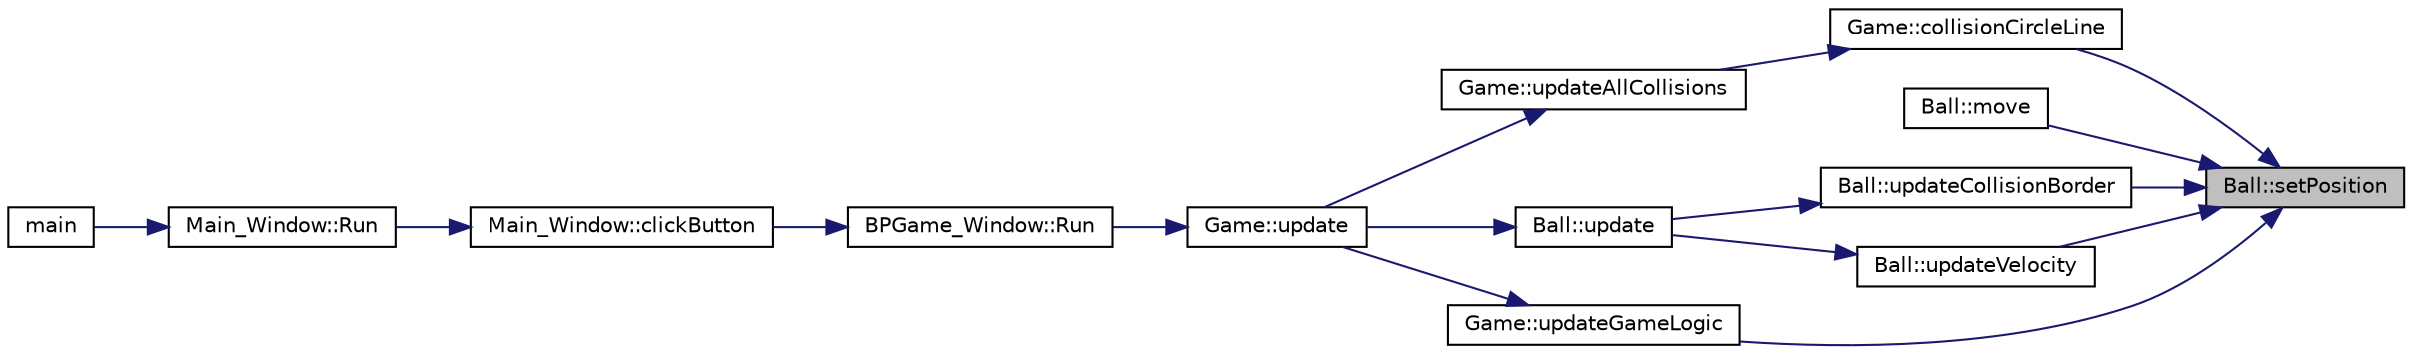 digraph "Ball::setPosition"
{
 // LATEX_PDF_SIZE
  edge [fontname="Helvetica",fontsize="10",labelfontname="Helvetica",labelfontsize="10"];
  node [fontname="Helvetica",fontsize="10",shape=record];
  rankdir="RL";
  Node1 [label="Ball::setPosition",height=0.2,width=0.4,color="black", fillcolor="grey75", style="filled", fontcolor="black",tooltip="Setter para la posicion de la bola."];
  Node1 -> Node2 [dir="back",color="midnightblue",fontsize="10",style="solid",fontname="Helvetica"];
  Node2 [label="Game::collisionCircleLine",height=0.2,width=0.4,color="black", fillcolor="white", style="filled",URL="$classGame.html#a6604f898b113561f70c69b98a631bc81",tooltip="Funcion encargaca de detectar colision entre bola y linea."];
  Node2 -> Node3 [dir="back",color="midnightblue",fontsize="10",style="solid",fontname="Helvetica"];
  Node3 [label="Game::updateAllCollisions",height=0.2,width=0.4,color="black", fillcolor="white", style="filled",URL="$classGame.html#a9ccdc116d2cf1027eef23cedc86bfbfc",tooltip="Actaulizador de todas las colisiones posibles."];
  Node3 -> Node4 [dir="back",color="midnightblue",fontsize="10",style="solid",fontname="Helvetica"];
  Node4 [label="Game::update",height=0.2,width=0.4,color="black", fillcolor="white", style="filled",URL="$classGame.html#a79df6376b332d63c9eca0dcee30305c3",tooltip=" "];
  Node4 -> Node5 [dir="back",color="midnightblue",fontsize="10",style="solid",fontname="Helvetica"];
  Node5 [label="BPGame_Window::Run",height=0.2,width=0.4,color="black", fillcolor="white", style="filled",URL="$classBPGame__Window.html#af16ea50673729421b824d00b57769c7b",tooltip="Run the window for the BP Game."];
  Node5 -> Node6 [dir="back",color="midnightblue",fontsize="10",style="solid",fontname="Helvetica"];
  Node6 [label="Main_Window::clickButton",height=0.2,width=0.4,color="black", fillcolor="white", style="filled",URL="$classMain__Window.html#a502bce91d1c3e08d193eb817c9b79f00",tooltip="It is called if the mouse is left clicked, and changes the window if the click was over a button."];
  Node6 -> Node7 [dir="back",color="midnightblue",fontsize="10",style="solid",fontname="Helvetica"];
  Node7 [label="Main_Window::Run",height=0.2,width=0.4,color="black", fillcolor="white", style="filled",URL="$classMain__Window.html#ae90070ea093f89d1f207b686e6e569a3",tooltip="Initializes the menu window."];
  Node7 -> Node8 [dir="back",color="midnightblue",fontsize="10",style="solid",fontname="Helvetica"];
  Node8 [label="main",height=0.2,width=0.4,color="black", fillcolor="white", style="filled",URL="$main_8cpp.html#ae66f6b31b5ad750f1fe042a706a4e3d4",tooltip=" "];
  Node1 -> Node9 [dir="back",color="midnightblue",fontsize="10",style="solid",fontname="Helvetica"];
  Node9 [label="Ball::move",height=0.2,width=0.4,color="black", fillcolor="white", style="filled",URL="$classBall.html#ab82c6d6ddf94c3b206c347e6f2744489",tooltip="Funcion encargada de mover la bola con respecto a los valores de un vector."];
  Node1 -> Node10 [dir="back",color="midnightblue",fontsize="10",style="solid",fontname="Helvetica"];
  Node10 [label="Ball::updateCollisionBorder",height=0.2,width=0.4,color="black", fillcolor="white", style="filled",URL="$classBall.html#a8bbed51de00e2c1304ad6753fd226ca8",tooltip="Funcion encargada de verificar si la bola ha colisionado con algun borde correspondiente al tablero."];
  Node10 -> Node11 [dir="back",color="midnightblue",fontsize="10",style="solid",fontname="Helvetica"];
  Node11 [label="Ball::update",height=0.2,width=0.4,color="black", fillcolor="white", style="filled",URL="$classBall.html#a9c1dc83b2dfe2ba1ee62e3cfc74f32a7",tooltip="Actualizador de las variables de la bola."];
  Node11 -> Node4 [dir="back",color="midnightblue",fontsize="10",style="solid",fontname="Helvetica"];
  Node1 -> Node12 [dir="back",color="midnightblue",fontsize="10",style="solid",fontname="Helvetica"];
  Node12 [label="Game::updateGameLogic",height=0.2,width=0.4,color="black", fillcolor="white", style="filled",URL="$classGame.html#a90ccbaba2d2e77ba3a15f86f8b717f7a",tooltip="Actualizador de la logica del juego."];
  Node12 -> Node4 [dir="back",color="midnightblue",fontsize="10",style="solid",fontname="Helvetica"];
  Node1 -> Node13 [dir="back",color="midnightblue",fontsize="10",style="solid",fontname="Helvetica"];
  Node13 [label="Ball::updateVelocity",height=0.2,width=0.4,color="black", fillcolor="white", style="filled",URL="$classBall.html#a3cf129bc13dd9b434abd463637018236",tooltip="Funcion encargada de actualizar la velocidad con la que debe de moverse la bola."];
  Node13 -> Node11 [dir="back",color="midnightblue",fontsize="10",style="solid",fontname="Helvetica"];
}
